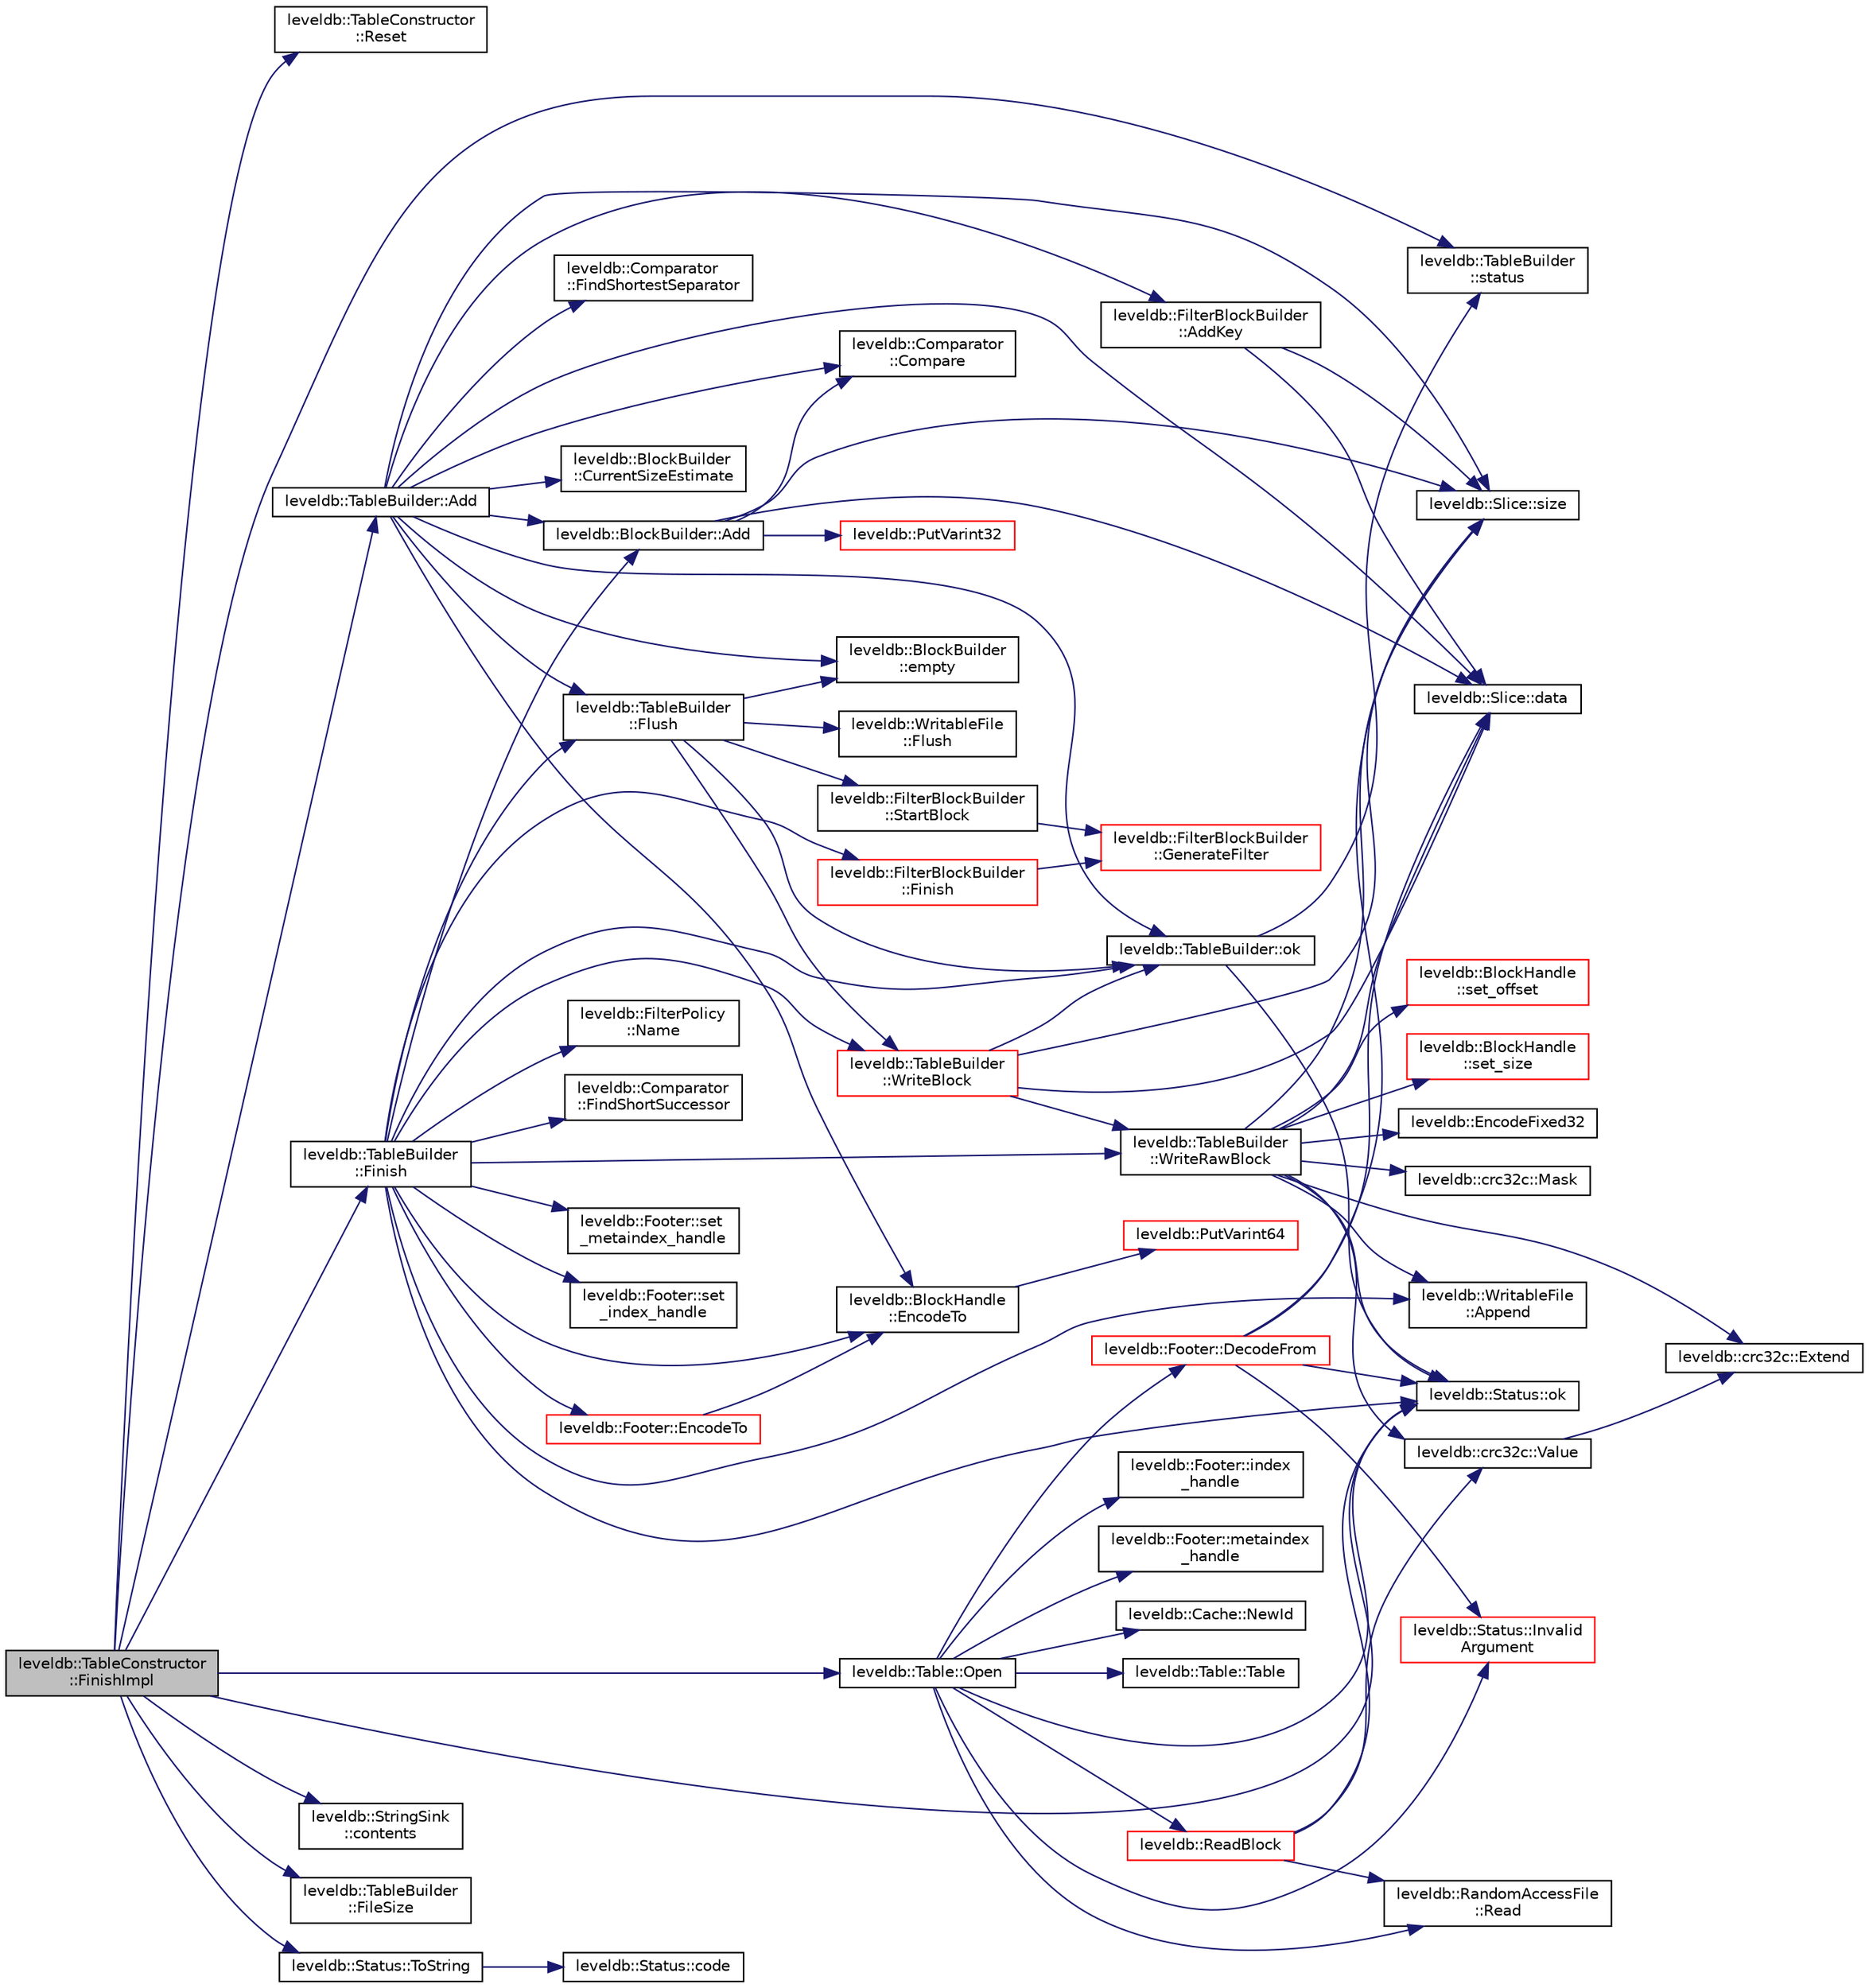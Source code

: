 digraph "leveldb::TableConstructor::FinishImpl"
{
  edge [fontname="Helvetica",fontsize="10",labelfontname="Helvetica",labelfontsize="10"];
  node [fontname="Helvetica",fontsize="10",shape=record];
  rankdir="LR";
  Node1 [label="leveldb::TableConstructor\l::FinishImpl",height=0.2,width=0.4,color="black", fillcolor="grey75", style="filled" fontcolor="black"];
  Node1 -> Node2 [color="midnightblue",fontsize="10",style="solid",fontname="Helvetica"];
  Node2 [label="leveldb::TableConstructor\l::Reset",height=0.2,width=0.4,color="black", fillcolor="white", style="filled",URL="$classleveldb_1_1_table_constructor.html#abec5d786710e07f6c97d303760de5c59"];
  Node1 -> Node3 [color="midnightblue",fontsize="10",style="solid",fontname="Helvetica"];
  Node3 [label="leveldb::TableBuilder::Add",height=0.2,width=0.4,color="black", fillcolor="white", style="filled",URL="$classleveldb_1_1_table_builder.html#a37bd347cb6340215475ac9b42dc19d10"];
  Node3 -> Node4 [color="midnightblue",fontsize="10",style="solid",fontname="Helvetica"];
  Node4 [label="leveldb::TableBuilder::ok",height=0.2,width=0.4,color="black", fillcolor="white", style="filled",URL="$classleveldb_1_1_table_builder.html#a1b57e9d89105a147dbebece1fb0a0bb4"];
  Node4 -> Node5 [color="midnightblue",fontsize="10",style="solid",fontname="Helvetica"];
  Node5 [label="leveldb::TableBuilder\l::status",height=0.2,width=0.4,color="black", fillcolor="white", style="filled",URL="$classleveldb_1_1_table_builder.html#aaec88faf09425e9c229a69e34656bf80"];
  Node4 -> Node6 [color="midnightblue",fontsize="10",style="solid",fontname="Helvetica"];
  Node6 [label="leveldb::Status::ok",height=0.2,width=0.4,color="black", fillcolor="white", style="filled",URL="$classleveldb_1_1_status.html#ab31e89a858c766716e3dc952be857c65"];
  Node3 -> Node7 [color="midnightblue",fontsize="10",style="solid",fontname="Helvetica"];
  Node7 [label="leveldb::Comparator\l::Compare",height=0.2,width=0.4,color="black", fillcolor="white", style="filled",URL="$structleveldb_1_1_comparator.html#a05dae6edcad3c7db23827c0233d74039"];
  Node3 -> Node8 [color="midnightblue",fontsize="10",style="solid",fontname="Helvetica"];
  Node8 [label="leveldb::BlockBuilder\l::empty",height=0.2,width=0.4,color="black", fillcolor="white", style="filled",URL="$classleveldb_1_1_block_builder.html#ae8d2223984da12b810124688aa56fdcd"];
  Node3 -> Node9 [color="midnightblue",fontsize="10",style="solid",fontname="Helvetica"];
  Node9 [label="leveldb::Comparator\l::FindShortestSeparator",height=0.2,width=0.4,color="black", fillcolor="white", style="filled",URL="$structleveldb_1_1_comparator.html#abdfe6076225e95b91ffd94f646063115"];
  Node3 -> Node10 [color="midnightblue",fontsize="10",style="solid",fontname="Helvetica"];
  Node10 [label="leveldb::BlockHandle\l::EncodeTo",height=0.2,width=0.4,color="black", fillcolor="white", style="filled",URL="$classleveldb_1_1_block_handle.html#a71aa041d686d43e66ab570fce1ac388e"];
  Node10 -> Node11 [color="midnightblue",fontsize="10",style="solid",fontname="Helvetica"];
  Node11 [label="leveldb::PutVarint64",height=0.2,width=0.4,color="red", fillcolor="white", style="filled",URL="$namespaceleveldb.html#a17889b1733282d6e80cf03fc0dd207d4"];
  Node3 -> Node12 [color="midnightblue",fontsize="10",style="solid",fontname="Helvetica"];
  Node12 [label="leveldb::BlockBuilder::Add",height=0.2,width=0.4,color="black", fillcolor="white", style="filled",URL="$classleveldb_1_1_block_builder.html#a17d0e23f1e7afcb874b22a0cb0b6cf17"];
  Node12 -> Node7 [color="midnightblue",fontsize="10",style="solid",fontname="Helvetica"];
  Node12 -> Node13 [color="midnightblue",fontsize="10",style="solid",fontname="Helvetica"];
  Node13 [label="leveldb::Slice::size",height=0.2,width=0.4,color="black", fillcolor="white", style="filled",URL="$classleveldb_1_1_slice.html#a947d3173f04f8a30553e89046daf91d5"];
  Node12 -> Node14 [color="midnightblue",fontsize="10",style="solid",fontname="Helvetica"];
  Node14 [label="leveldb::PutVarint32",height=0.2,width=0.4,color="red", fillcolor="white", style="filled",URL="$namespaceleveldb.html#ab00e282f3fd7058b8a41afcf4b56e685"];
  Node12 -> Node15 [color="midnightblue",fontsize="10",style="solid",fontname="Helvetica"];
  Node15 [label="leveldb::Slice::data",height=0.2,width=0.4,color="black", fillcolor="white", style="filled",URL="$classleveldb_1_1_slice.html#aa64861043d9deee6889461bf0593cf73"];
  Node3 -> Node16 [color="midnightblue",fontsize="10",style="solid",fontname="Helvetica"];
  Node16 [label="leveldb::FilterBlockBuilder\l::AddKey",height=0.2,width=0.4,color="black", fillcolor="white", style="filled",URL="$classleveldb_1_1_filter_block_builder.html#a4fd9db735c5c72973cec62e4fd98137d"];
  Node16 -> Node15 [color="midnightblue",fontsize="10",style="solid",fontname="Helvetica"];
  Node16 -> Node13 [color="midnightblue",fontsize="10",style="solid",fontname="Helvetica"];
  Node3 -> Node15 [color="midnightblue",fontsize="10",style="solid",fontname="Helvetica"];
  Node3 -> Node13 [color="midnightblue",fontsize="10",style="solid",fontname="Helvetica"];
  Node3 -> Node17 [color="midnightblue",fontsize="10",style="solid",fontname="Helvetica"];
  Node17 [label="leveldb::BlockBuilder\l::CurrentSizeEstimate",height=0.2,width=0.4,color="black", fillcolor="white", style="filled",URL="$classleveldb_1_1_block_builder.html#a836fd5dfd46b72d2438a7d59a984a72f"];
  Node3 -> Node18 [color="midnightblue",fontsize="10",style="solid",fontname="Helvetica"];
  Node18 [label="leveldb::TableBuilder\l::Flush",height=0.2,width=0.4,color="black", fillcolor="white", style="filled",URL="$classleveldb_1_1_table_builder.html#a544560b4c97cd382ba9b8e0ef69dacfa"];
  Node18 -> Node4 [color="midnightblue",fontsize="10",style="solid",fontname="Helvetica"];
  Node18 -> Node8 [color="midnightblue",fontsize="10",style="solid",fontname="Helvetica"];
  Node18 -> Node19 [color="midnightblue",fontsize="10",style="solid",fontname="Helvetica"];
  Node19 [label="leveldb::TableBuilder\l::WriteBlock",height=0.2,width=0.4,color="red", fillcolor="white", style="filled",URL="$classleveldb_1_1_table_builder.html#a0e842ec5453dddf2eeca0e008d8d0096"];
  Node19 -> Node4 [color="midnightblue",fontsize="10",style="solid",fontname="Helvetica"];
  Node19 -> Node15 [color="midnightblue",fontsize="10",style="solid",fontname="Helvetica"];
  Node19 -> Node13 [color="midnightblue",fontsize="10",style="solid",fontname="Helvetica"];
  Node19 -> Node20 [color="midnightblue",fontsize="10",style="solid",fontname="Helvetica"];
  Node20 [label="leveldb::TableBuilder\l::WriteRawBlock",height=0.2,width=0.4,color="black", fillcolor="white", style="filled",URL="$classleveldb_1_1_table_builder.html#a71b5778acf8621153f96dffc51ef1b29"];
  Node20 -> Node21 [color="midnightblue",fontsize="10",style="solid",fontname="Helvetica"];
  Node21 [label="leveldb::BlockHandle\l::set_offset",height=0.2,width=0.4,color="red", fillcolor="white", style="filled",URL="$classleveldb_1_1_block_handle.html#ae6dad857a4f7f5e051762f874f0050bc"];
  Node20 -> Node22 [color="midnightblue",fontsize="10",style="solid",fontname="Helvetica"];
  Node22 [label="leveldb::BlockHandle\l::set_size",height=0.2,width=0.4,color="red", fillcolor="white", style="filled",URL="$classleveldb_1_1_block_handle.html#a47a4169dce3026122b76d594453b78a8"];
  Node20 -> Node13 [color="midnightblue",fontsize="10",style="solid",fontname="Helvetica"];
  Node20 -> Node23 [color="midnightblue",fontsize="10",style="solid",fontname="Helvetica"];
  Node23 [label="leveldb::WritableFile\l::Append",height=0.2,width=0.4,color="black", fillcolor="white", style="filled",URL="$classleveldb_1_1_writable_file.html#a53b41841d9577d28f65d4d90e1660de8"];
  Node20 -> Node6 [color="midnightblue",fontsize="10",style="solid",fontname="Helvetica"];
  Node20 -> Node24 [color="midnightblue",fontsize="10",style="solid",fontname="Helvetica"];
  Node24 [label="leveldb::crc32c::Value",height=0.2,width=0.4,color="black", fillcolor="white", style="filled",URL="$namespaceleveldb_1_1crc32c.html#ac004d1e3d8c75b033c162e5ae0a5cc2c"];
  Node24 -> Node25 [color="midnightblue",fontsize="10",style="solid",fontname="Helvetica"];
  Node25 [label="leveldb::crc32c::Extend",height=0.2,width=0.4,color="black", fillcolor="white", style="filled",URL="$namespaceleveldb_1_1crc32c.html#ac42fd0618afe635356d722fd29f5ff10"];
  Node20 -> Node15 [color="midnightblue",fontsize="10",style="solid",fontname="Helvetica"];
  Node20 -> Node25 [color="midnightblue",fontsize="10",style="solid",fontname="Helvetica"];
  Node20 -> Node26 [color="midnightblue",fontsize="10",style="solid",fontname="Helvetica"];
  Node26 [label="leveldb::EncodeFixed32",height=0.2,width=0.4,color="black", fillcolor="white", style="filled",URL="$namespaceleveldb.html#a265d1eea2e5d8e42cf86372ed4904886"];
  Node20 -> Node27 [color="midnightblue",fontsize="10",style="solid",fontname="Helvetica"];
  Node27 [label="leveldb::crc32c::Mask",height=0.2,width=0.4,color="black", fillcolor="white", style="filled",URL="$namespaceleveldb_1_1crc32c.html#a3790e1e939714a29609e46383aafd6cf"];
  Node18 -> Node28 [color="midnightblue",fontsize="10",style="solid",fontname="Helvetica"];
  Node28 [label="leveldb::WritableFile\l::Flush",height=0.2,width=0.4,color="black", fillcolor="white", style="filled",URL="$classleveldb_1_1_writable_file.html#ab95759ad32f6a05b0ee4266969fa265e"];
  Node18 -> Node29 [color="midnightblue",fontsize="10",style="solid",fontname="Helvetica"];
  Node29 [label="leveldb::FilterBlockBuilder\l::StartBlock",height=0.2,width=0.4,color="black", fillcolor="white", style="filled",URL="$classleveldb_1_1_filter_block_builder.html#a766a753a200f7386196a68897e47c1c3"];
  Node29 -> Node30 [color="midnightblue",fontsize="10",style="solid",fontname="Helvetica"];
  Node30 [label="leveldb::FilterBlockBuilder\l::GenerateFilter",height=0.2,width=0.4,color="red", fillcolor="white", style="filled",URL="$classleveldb_1_1_filter_block_builder.html#ab9141e1d64c8dc779a5fc9eae390407a"];
  Node1 -> Node5 [color="midnightblue",fontsize="10",style="solid",fontname="Helvetica"];
  Node1 -> Node6 [color="midnightblue",fontsize="10",style="solid",fontname="Helvetica"];
  Node1 -> Node31 [color="midnightblue",fontsize="10",style="solid",fontname="Helvetica"];
  Node31 [label="leveldb::TableBuilder\l::Finish",height=0.2,width=0.4,color="black", fillcolor="white", style="filled",URL="$classleveldb_1_1_table_builder.html#a88f4bae006782e24462362d489dd3f35"];
  Node31 -> Node18 [color="midnightblue",fontsize="10",style="solid",fontname="Helvetica"];
  Node31 -> Node4 [color="midnightblue",fontsize="10",style="solid",fontname="Helvetica"];
  Node31 -> Node20 [color="midnightblue",fontsize="10",style="solid",fontname="Helvetica"];
  Node31 -> Node32 [color="midnightblue",fontsize="10",style="solid",fontname="Helvetica"];
  Node32 [label="leveldb::FilterBlockBuilder\l::Finish",height=0.2,width=0.4,color="red", fillcolor="white", style="filled",URL="$classleveldb_1_1_filter_block_builder.html#a75fa127d8af42e749abdd235eed97cad"];
  Node32 -> Node30 [color="midnightblue",fontsize="10",style="solid",fontname="Helvetica"];
  Node31 -> Node33 [color="midnightblue",fontsize="10",style="solid",fontname="Helvetica"];
  Node33 [label="leveldb::FilterPolicy\l::Name",height=0.2,width=0.4,color="black", fillcolor="white", style="filled",URL="$classleveldb_1_1_filter_policy.html#afd5e951892a2e740f186c0658913ea1b"];
  Node31 -> Node10 [color="midnightblue",fontsize="10",style="solid",fontname="Helvetica"];
  Node31 -> Node12 [color="midnightblue",fontsize="10",style="solid",fontname="Helvetica"];
  Node31 -> Node19 [color="midnightblue",fontsize="10",style="solid",fontname="Helvetica"];
  Node31 -> Node34 [color="midnightblue",fontsize="10",style="solid",fontname="Helvetica"];
  Node34 [label="leveldb::Comparator\l::FindShortSuccessor",height=0.2,width=0.4,color="black", fillcolor="white", style="filled",URL="$structleveldb_1_1_comparator.html#a49751dd906595633161dfad943d24b3b"];
  Node31 -> Node35 [color="midnightblue",fontsize="10",style="solid",fontname="Helvetica"];
  Node35 [label="leveldb::Footer::set\l_metaindex_handle",height=0.2,width=0.4,color="black", fillcolor="white", style="filled",URL="$classleveldb_1_1_footer.html#ac937207010f61550c703b2d732422566"];
  Node31 -> Node36 [color="midnightblue",fontsize="10",style="solid",fontname="Helvetica"];
  Node36 [label="leveldb::Footer::set\l_index_handle",height=0.2,width=0.4,color="black", fillcolor="white", style="filled",URL="$classleveldb_1_1_footer.html#ae2f4be5947f5e4983a160d6d01edea68"];
  Node31 -> Node37 [color="midnightblue",fontsize="10",style="solid",fontname="Helvetica"];
  Node37 [label="leveldb::Footer::EncodeTo",height=0.2,width=0.4,color="red", fillcolor="white", style="filled",URL="$classleveldb_1_1_footer.html#ac0148e441c2f25d7d24ec14ba2099f58"];
  Node37 -> Node10 [color="midnightblue",fontsize="10",style="solid",fontname="Helvetica"];
  Node31 -> Node23 [color="midnightblue",fontsize="10",style="solid",fontname="Helvetica"];
  Node31 -> Node6 [color="midnightblue",fontsize="10",style="solid",fontname="Helvetica"];
  Node1 -> Node38 [color="midnightblue",fontsize="10",style="solid",fontname="Helvetica"];
  Node38 [label="leveldb::Status::ToString",height=0.2,width=0.4,color="black", fillcolor="white", style="filled",URL="$classleveldb_1_1_status.html#aa8b56d8fe2cd1873778de5d1e5407866"];
  Node38 -> Node39 [color="midnightblue",fontsize="10",style="solid",fontname="Helvetica"];
  Node39 [label="leveldb::Status::code",height=0.2,width=0.4,color="black", fillcolor="white", style="filled",URL="$classleveldb_1_1_status.html#a7e1c5239636c9e0ffff6df6144f32af3"];
  Node1 -> Node40 [color="midnightblue",fontsize="10",style="solid",fontname="Helvetica"];
  Node40 [label="leveldb::StringSink\l::contents",height=0.2,width=0.4,color="black", fillcolor="white", style="filled",URL="$classleveldb_1_1_string_sink.html#ac6a122614f3a447d2633e5a5725a9613"];
  Node1 -> Node41 [color="midnightblue",fontsize="10",style="solid",fontname="Helvetica"];
  Node41 [label="leveldb::TableBuilder\l::FileSize",height=0.2,width=0.4,color="black", fillcolor="white", style="filled",URL="$classleveldb_1_1_table_builder.html#a5844a15a8f94d2c44da709937f29039c"];
  Node1 -> Node42 [color="midnightblue",fontsize="10",style="solid",fontname="Helvetica"];
  Node42 [label="leveldb::Table::Open",height=0.2,width=0.4,color="black", fillcolor="white", style="filled",URL="$classleveldb_1_1_table.html#aa25d0e074ab4de46e583522a8c0e9582"];
  Node42 -> Node43 [color="midnightblue",fontsize="10",style="solid",fontname="Helvetica"];
  Node43 [label="leveldb::Status::Invalid\lArgument",height=0.2,width=0.4,color="red", fillcolor="white", style="filled",URL="$classleveldb_1_1_status.html#aefef9f88d0a6ca6d34bd9dec1670309e"];
  Node42 -> Node44 [color="midnightblue",fontsize="10",style="solid",fontname="Helvetica"];
  Node44 [label="leveldb::RandomAccessFile\l::Read",height=0.2,width=0.4,color="black", fillcolor="white", style="filled",URL="$classleveldb_1_1_random_access_file.html#a1a09fadcec904d9791a968acabca98d0"];
  Node42 -> Node6 [color="midnightblue",fontsize="10",style="solid",fontname="Helvetica"];
  Node42 -> Node45 [color="midnightblue",fontsize="10",style="solid",fontname="Helvetica"];
  Node45 [label="leveldb::Footer::DecodeFrom",height=0.2,width=0.4,color="red", fillcolor="white", style="filled",URL="$classleveldb_1_1_footer.html#a3cbcb311694e4cf410358f97d53d94e3"];
  Node45 -> Node15 [color="midnightblue",fontsize="10",style="solid",fontname="Helvetica"];
  Node45 -> Node43 [color="midnightblue",fontsize="10",style="solid",fontname="Helvetica"];
  Node45 -> Node6 [color="midnightblue",fontsize="10",style="solid",fontname="Helvetica"];
  Node45 -> Node13 [color="midnightblue",fontsize="10",style="solid",fontname="Helvetica"];
  Node42 -> Node46 [color="midnightblue",fontsize="10",style="solid",fontname="Helvetica"];
  Node46 [label="leveldb::ReadBlock",height=0.2,width=0.4,color="red", fillcolor="white", style="filled",URL="$namespaceleveldb.html#a63198fc7656081fd62695dade629790b"];
  Node46 -> Node44 [color="midnightblue",fontsize="10",style="solid",fontname="Helvetica"];
  Node46 -> Node6 [color="midnightblue",fontsize="10",style="solid",fontname="Helvetica"];
  Node46 -> Node24 [color="midnightblue",fontsize="10",style="solid",fontname="Helvetica"];
  Node42 -> Node47 [color="midnightblue",fontsize="10",style="solid",fontname="Helvetica"];
  Node47 [label="leveldb::Footer::index\l_handle",height=0.2,width=0.4,color="black", fillcolor="white", style="filled",URL="$classleveldb_1_1_footer.html#aae1a72a668da9eae3fa2f6620e3ea559"];
  Node42 -> Node48 [color="midnightblue",fontsize="10",style="solid",fontname="Helvetica"];
  Node48 [label="leveldb::Footer::metaindex\l_handle",height=0.2,width=0.4,color="black", fillcolor="white", style="filled",URL="$classleveldb_1_1_footer.html#a44f2334ed064f7045d76b898f5fadb6a"];
  Node42 -> Node49 [color="midnightblue",fontsize="10",style="solid",fontname="Helvetica"];
  Node49 [label="leveldb::Cache::NewId",height=0.2,width=0.4,color="black", fillcolor="white", style="filled",URL="$classleveldb_1_1_cache.html#ae2d79bfe747fc6c165c77398cc31e125"];
  Node42 -> Node50 [color="midnightblue",fontsize="10",style="solid",fontname="Helvetica"];
  Node50 [label="leveldb::Table::Table",height=0.2,width=0.4,color="black", fillcolor="white", style="filled",URL="$classleveldb_1_1_table.html#a145d0ed70dfb8cb92956bb554db222e5"];
}

